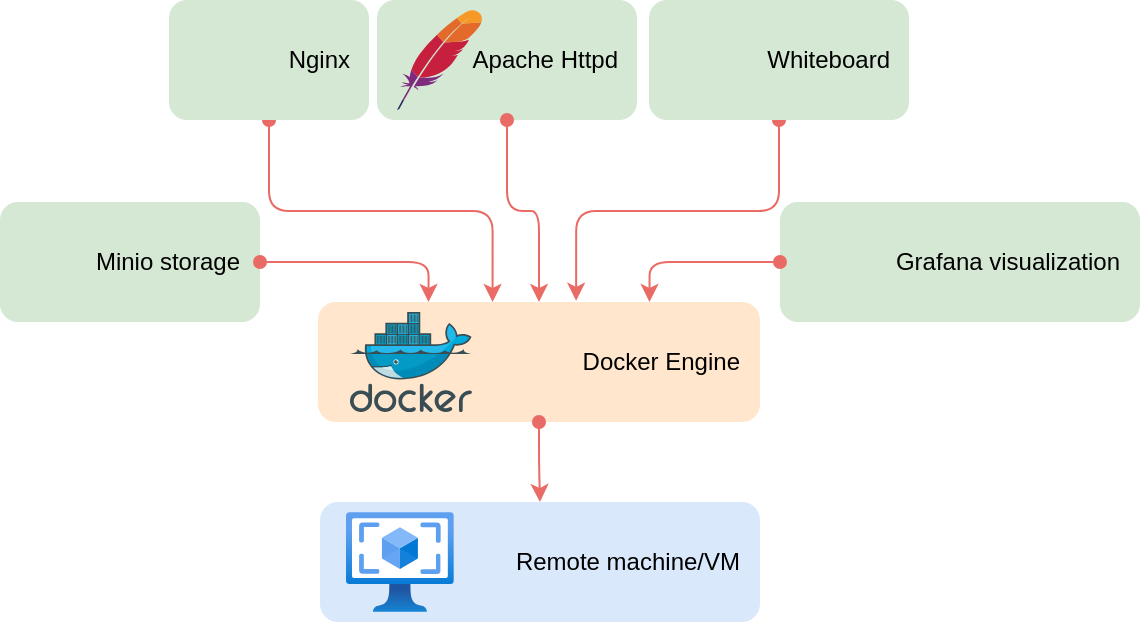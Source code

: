 <mxfile version="15.8.7" type="device"><diagram id="k4HRbaNxWoQyVO7qGyg7" name="Page-1"><mxGraphModel dx="630" dy="586" grid="1" gridSize="10" guides="1" tooltips="1" connect="1" arrows="1" fold="1" page="1" pageScale="1" pageWidth="827" pageHeight="1169" math="0" shadow="0"><root><mxCell id="0"/><mxCell id="1" parent="0"/><mxCell id="klLwhm9x0GErRRO_Nmb6-9" value="Remote machine/VM" style="rounded=1;whiteSpace=wrap;html=1;fillColor=#dae8fc;strokeColor=none;spacing=0;spacingRight=10;fontStyle=0;align=right;" vertex="1" parent="1"><mxGeometry x="270" y="1030" width="220" height="60" as="geometry"/></mxCell><mxCell id="klLwhm9x0GErRRO_Nmb6-1" value="" style="aspect=fixed;html=1;points=[];align=center;image;fontSize=12;image=img/lib/azure2/compute/VM_Images_Classic.svg;" vertex="1" parent="1"><mxGeometry x="283" y="1035" width="53.91" height="50" as="geometry"/></mxCell><mxCell id="klLwhm9x0GErRRO_Nmb6-10" value="Docker Engine" style="rounded=1;whiteSpace=wrap;html=1;fillColor=#ffe6cc;strokeColor=none;spacing=0;spacingRight=10;fontStyle=0;align=right;" vertex="1" parent="1"><mxGeometry x="269" y="930" width="221" height="60" as="geometry"/></mxCell><mxCell id="klLwhm9x0GErRRO_Nmb6-2" value="" style="sketch=0;aspect=fixed;html=1;points=[];align=center;image;fontSize=12;image=img/lib/mscae/Docker.svg;" vertex="1" parent="1"><mxGeometry x="284.96" y="935" width="60.98" height="50" as="geometry"/></mxCell><mxCell id="klLwhm9x0GErRRO_Nmb6-26" style="edgeStyle=orthogonalEdgeStyle;rounded=1;orthogonalLoop=1;jettySize=auto;html=1;entryX=0.395;entryY=0;entryDx=0;entryDy=0;startArrow=oval;startFill=1;strokeColor=#EA6B66;entryPerimeter=0;" edge="1" parent="1" source="klLwhm9x0GErRRO_Nmb6-11" target="klLwhm9x0GErRRO_Nmb6-10"><mxGeometry relative="1" as="geometry"/></mxCell><mxCell id="klLwhm9x0GErRRO_Nmb6-25" style="edgeStyle=orthogonalEdgeStyle;rounded=1;orthogonalLoop=1;jettySize=auto;html=1;entryX=0.5;entryY=0;entryDx=0;entryDy=0;startArrow=oval;startFill=1;strokeColor=#EA6B66;" edge="1" parent="1" source="klLwhm9x0GErRRO_Nmb6-10" target="klLwhm9x0GErRRO_Nmb6-9"><mxGeometry relative="1" as="geometry"/></mxCell><mxCell id="klLwhm9x0GErRRO_Nmb6-27" style="edgeStyle=orthogonalEdgeStyle;rounded=1;orthogonalLoop=1;jettySize=auto;html=1;entryX=0.584;entryY=-0.01;entryDx=0;entryDy=0;startArrow=oval;startFill=1;strokeColor=#EA6B66;exitX=0.5;exitY=1;exitDx=0;exitDy=0;entryPerimeter=0;" edge="1" parent="1" source="klLwhm9x0GErRRO_Nmb6-12" target="klLwhm9x0GErRRO_Nmb6-10"><mxGeometry relative="1" as="geometry"/></mxCell><mxCell id="klLwhm9x0GErRRO_Nmb6-29" value="" style="group" vertex="1" connectable="0" parent="1"><mxGeometry x="298.5" y="779" width="130" height="60" as="geometry"/></mxCell><mxCell id="klLwhm9x0GErRRO_Nmb6-22" value="Apache Httpd" style="rounded=1;whiteSpace=wrap;html=1;fillColor=#d5e8d4;strokeColor=none;align=right;spacing=0;spacingRight=10;" vertex="1" parent="klLwhm9x0GErRRO_Nmb6-29"><mxGeometry width="130" height="60" as="geometry"/></mxCell><mxCell id="klLwhm9x0GErRRO_Nmb6-5" value="" style="dashed=0;outlineConnect=0;html=1;align=center;labelPosition=center;verticalLabelPosition=bottom;verticalAlign=top;shape=mxgraph.weblogos.apache" vertex="1" parent="klLwhm9x0GErRRO_Nmb6-29"><mxGeometry x="10" y="5" width="42.6" height="50" as="geometry"/></mxCell><mxCell id="klLwhm9x0GErRRO_Nmb6-30" value="" style="group" vertex="1" connectable="0" parent="1"><mxGeometry x="194.5" y="779" width="100" height="60" as="geometry"/></mxCell><mxCell id="klLwhm9x0GErRRO_Nmb6-11" value="Nginx" style="rounded=1;whiteSpace=wrap;html=1;fillColor=#d5e8d4;strokeColor=none;align=right;spacing=0;spacingRight=10;" vertex="1" parent="klLwhm9x0GErRRO_Nmb6-30"><mxGeometry width="100" height="60" as="geometry"/></mxCell><mxCell id="klLwhm9x0GErRRO_Nmb6-3" value="" style="shape=image;verticalLabelPosition=bottom;labelBackgroundColor=#ffffff;verticalAlign=top;aspect=fixed;imageAspect=0;image=https://www.vectorlogo.zone/logos/nginx/nginx-icon.svg;" vertex="1" parent="klLwhm9x0GErRRO_Nmb6-30"><mxGeometry x="3" y="5" width="50" height="50" as="geometry"/></mxCell><mxCell id="klLwhm9x0GErRRO_Nmb6-31" value="" style="group" vertex="1" connectable="0" parent="1"><mxGeometry x="434.5" y="779" width="130" height="60" as="geometry"/></mxCell><mxCell id="klLwhm9x0GErRRO_Nmb6-12" value="Whiteboard" style="rounded=1;whiteSpace=wrap;html=1;fillColor=#d5e8d4;strokeColor=none;align=right;spacing=0;spacingRight=10;" vertex="1" parent="klLwhm9x0GErRRO_Nmb6-31"><mxGeometry width="130" height="60" as="geometry"/></mxCell><mxCell id="klLwhm9x0GErRRO_Nmb6-7" value="" style="shape=image;verticalLabelPosition=bottom;labelBackgroundColor=#ffffff;verticalAlign=top;aspect=fixed;imageAspect=0;image=https://wbo.ophir.dev/favicon.svg;" vertex="1" parent="klLwhm9x0GErRRO_Nmb6-31"><mxGeometry x="7.0" y="5" width="50" height="50" as="geometry"/></mxCell><mxCell id="klLwhm9x0GErRRO_Nmb6-32" value="" style="group" vertex="1" connectable="0" parent="1"><mxGeometry x="110" y="880" width="130" height="60" as="geometry"/></mxCell><mxCell id="klLwhm9x0GErRRO_Nmb6-13" value="Minio storage" style="rounded=1;whiteSpace=wrap;html=1;fillColor=#d5e8d4;strokeColor=none;align=right;spacing=0;spacingRight=10;container=0;" vertex="1" parent="klLwhm9x0GErRRO_Nmb6-32"><mxGeometry width="130" height="60" as="geometry"/></mxCell><mxCell id="klLwhm9x0GErRRO_Nmb6-6" value="" style="shape=image;verticalLabelPosition=bottom;labelBackgroundColor=#ffffff;verticalAlign=top;aspect=fixed;imageAspect=0;image=https://cdn.worldvectorlogo.com/logos/minio-1.svg;container=0;" vertex="1" parent="klLwhm9x0GErRRO_Nmb6-32"><mxGeometry x="13" y="5" width="24.81" height="50" as="geometry"/></mxCell><mxCell id="klLwhm9x0GErRRO_Nmb6-33" value="" style="group" vertex="1" connectable="0" parent="1"><mxGeometry x="500" y="880" width="180" height="60" as="geometry"/></mxCell><mxCell id="klLwhm9x0GErRRO_Nmb6-14" value="Grafana visualization" style="rounded=1;whiteSpace=wrap;html=1;fillColor=#d5e8d4;strokeColor=none;align=right;spacing=0;spacingRight=10;container=0;" vertex="1" parent="klLwhm9x0GErRRO_Nmb6-33"><mxGeometry width="180" height="60" as="geometry"/></mxCell><mxCell id="klLwhm9x0GErRRO_Nmb6-8" value="" style="shape=image;verticalLabelPosition=bottom;labelBackgroundColor=#ffffff;verticalAlign=top;aspect=fixed;imageAspect=0;image=https://cdn.worldvectorlogo.com/logos/grafana.svg;container=0;" vertex="1" parent="klLwhm9x0GErRRO_Nmb6-33"><mxGeometry x="10" y="5" width="45" height="50" as="geometry"/></mxCell><mxCell id="klLwhm9x0GErRRO_Nmb6-34" style="edgeStyle=orthogonalEdgeStyle;rounded=1;orthogonalLoop=1;jettySize=auto;html=1;entryX=0.5;entryY=0;entryDx=0;entryDy=0;startArrow=oval;startFill=1;strokeColor=#EA6B66;" edge="1" parent="1" source="klLwhm9x0GErRRO_Nmb6-22" target="klLwhm9x0GErRRO_Nmb6-10"><mxGeometry relative="1" as="geometry"/></mxCell><mxCell id="klLwhm9x0GErRRO_Nmb6-35" style="edgeStyle=orthogonalEdgeStyle;rounded=1;orthogonalLoop=1;jettySize=auto;html=1;entryX=0.75;entryY=0;entryDx=0;entryDy=0;startArrow=oval;startFill=1;strokeColor=#EA6B66;" edge="1" parent="1" source="klLwhm9x0GErRRO_Nmb6-14" target="klLwhm9x0GErRRO_Nmb6-10"><mxGeometry relative="1" as="geometry"/></mxCell><mxCell id="klLwhm9x0GErRRO_Nmb6-36" style="edgeStyle=orthogonalEdgeStyle;rounded=1;orthogonalLoop=1;jettySize=auto;html=1;entryX=0.25;entryY=0;entryDx=0;entryDy=0;startArrow=oval;startFill=1;strokeColor=#EA6B66;" edge="1" parent="1" source="klLwhm9x0GErRRO_Nmb6-13" target="klLwhm9x0GErRRO_Nmb6-10"><mxGeometry relative="1" as="geometry"/></mxCell></root></mxGraphModel></diagram></mxfile>